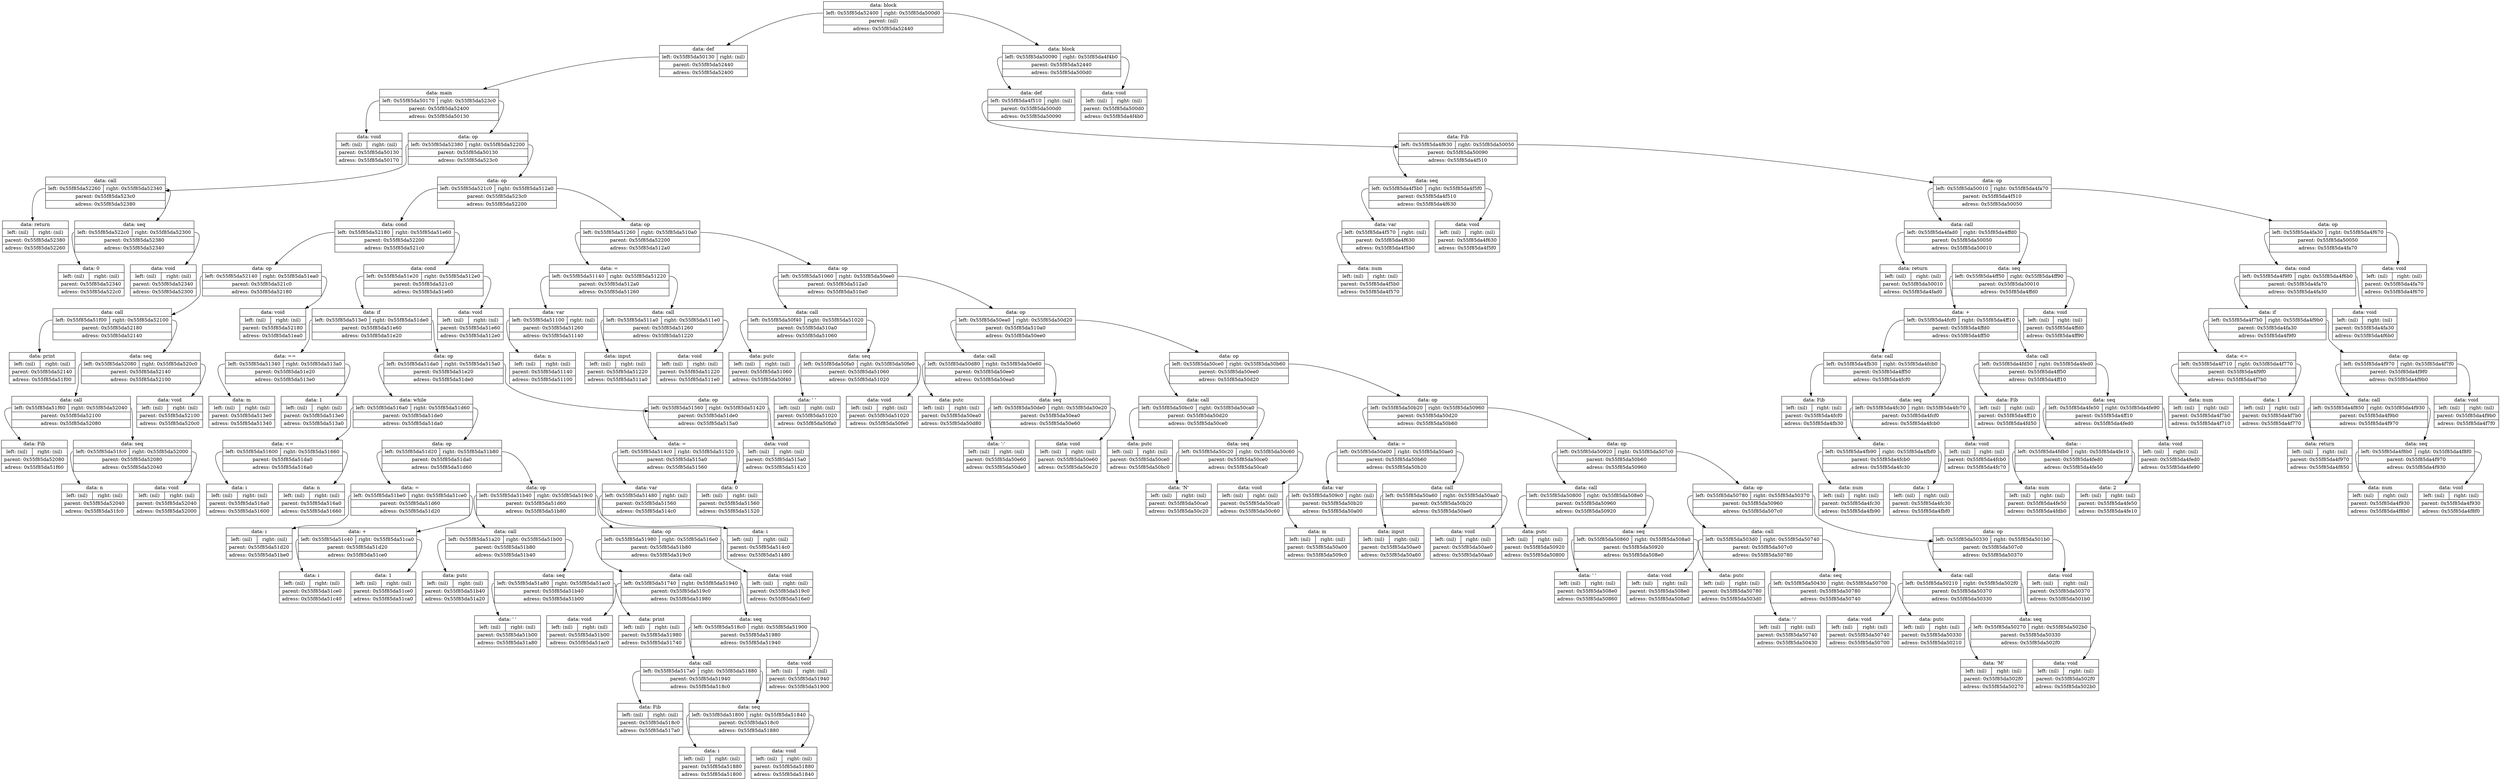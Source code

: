 digraph dump
{
	node0x55f85da52440 [shape = "record", label = "{<f1>data: block|{<f2>left: 0x55f85da52400|<f3>right: 0x55f85da500d0}|<f4>parent: (nil)|<f5>adress: 0x55f85da52440}"];
	node0x55f85da52400 [shape = "record", label = "{<f1>data: def|{<f2>left: 0x55f85da50130|<f3>right: (nil)}|<f4>parent: 0x55f85da52440|<f5>adress: 0x55f85da52400}"];
	node0x55f85da50130 [shape = "record", label = "{<f1>data: main|{<f2>left: 0x55f85da50170|<f3>right: 0x55f85da523c0}|<f4>parent: 0x55f85da52400|<f5>adress: 0x55f85da50130}"];
	node0x55f85da50170 [shape = "record", label = "{<f1>data: void|{<f2>left: (nil)|<f3>right: (nil)}|<f4>parent: 0x55f85da50130|<f5>adress: 0x55f85da50170}"];
	node0x55f85da50130:f2 -> node0x55f85da50170
	node0x55f85da523c0 [shape = "record", label = "{<f1>data: op|{<f2>left: 0x55f85da52380|<f3>right: 0x55f85da52200}|<f4>parent: 0x55f85da50130|<f5>adress: 0x55f85da523c0}"];
	node0x55f85da52380 [shape = "record", label = "{<f1>data: call|{<f2>left: 0x55f85da52260|<f3>right: 0x55f85da52340}|<f4>parent: 0x55f85da523c0|<f5>adress: 0x55f85da52380}"];
	node0x55f85da52260 [shape = "record", label = "{<f1>data: return|{<f2>left: (nil)|<f3>right: (nil)}|<f4>parent: 0x55f85da52380|<f5>adress: 0x55f85da52260}"];
	node0x55f85da52380:f2 -> node0x55f85da52260
	node0x55f85da52340 [shape = "record", label = "{<f1>data: seq|{<f2>left: 0x55f85da522c0|<f3>right: 0x55f85da52300}|<f4>parent: 0x55f85da52380|<f5>adress: 0x55f85da52340}"];
	node0x55f85da522c0 [shape = "record", label = "{<f1>data: 0|{<f2>left: (nil)|<f3>right: (nil)}|<f4>parent: 0x55f85da52340|<f5>adress: 0x55f85da522c0}"];
	node0x55f85da52340:f2 -> node0x55f85da522c0
	node0x55f85da52300 [shape = "record", label = "{<f1>data: void|{<f2>left: (nil)|<f3>right: (nil)}|<f4>parent: 0x55f85da52340|<f5>adress: 0x55f85da52300}"];
	node0x55f85da52340:f3 -> node0x55f85da52300
	node0x55f85da52380:f3 -> node0x55f85da52340
	node0x55f85da523c0:f2 -> node0x55f85da52380
	node0x55f85da52200 [shape = "record", label = "{<f1>data: op|{<f2>left: 0x55f85da521c0|<f3>right: 0x55f85da512a0}|<f4>parent: 0x55f85da523c0|<f5>adress: 0x55f85da52200}"];
	node0x55f85da521c0 [shape = "record", label = "{<f1>data: cond|{<f2>left: 0x55f85da52180|<f3>right: 0x55f85da51e60}|<f4>parent: 0x55f85da52200|<f5>adress: 0x55f85da521c0}"];
	node0x55f85da52180 [shape = "record", label = "{<f1>data: op|{<f2>left: 0x55f85da52140|<f3>right: 0x55f85da51ea0}|<f4>parent: 0x55f85da521c0|<f5>adress: 0x55f85da52180}"];
	node0x55f85da52140 [shape = "record", label = "{<f1>data: call|{<f2>left: 0x55f85da51f00|<f3>right: 0x55f85da52100}|<f4>parent: 0x55f85da52180|<f5>adress: 0x55f85da52140}"];
	node0x55f85da51f00 [shape = "record", label = "{<f1>data: print|{<f2>left: (nil)|<f3>right: (nil)}|<f4>parent: 0x55f85da52140|<f5>adress: 0x55f85da51f00}"];
	node0x55f85da52140:f2 -> node0x55f85da51f00
	node0x55f85da52100 [shape = "record", label = "{<f1>data: seq|{<f2>left: 0x55f85da52080|<f3>right: 0x55f85da520c0}|<f4>parent: 0x55f85da52140|<f5>adress: 0x55f85da52100}"];
	node0x55f85da52080 [shape = "record", label = "{<f1>data: call|{<f2>left: 0x55f85da51f60|<f3>right: 0x55f85da52040}|<f4>parent: 0x55f85da52100|<f5>adress: 0x55f85da52080}"];
	node0x55f85da51f60 [shape = "record", label = "{<f1>data: Fib|{<f2>left: (nil)|<f3>right: (nil)}|<f4>parent: 0x55f85da52080|<f5>adress: 0x55f85da51f60}"];
	node0x55f85da52080:f2 -> node0x55f85da51f60
	node0x55f85da52040 [shape = "record", label = "{<f1>data: seq|{<f2>left: 0x55f85da51fc0|<f3>right: 0x55f85da52000}|<f4>parent: 0x55f85da52080|<f5>adress: 0x55f85da52040}"];
	node0x55f85da51fc0 [shape = "record", label = "{<f1>data: n|{<f2>left: (nil)|<f3>right: (nil)}|<f4>parent: 0x55f85da52040|<f5>adress: 0x55f85da51fc0}"];
	node0x55f85da52040:f2 -> node0x55f85da51fc0
	node0x55f85da52000 [shape = "record", label = "{<f1>data: void|{<f2>left: (nil)|<f3>right: (nil)}|<f4>parent: 0x55f85da52040|<f5>adress: 0x55f85da52000}"];
	node0x55f85da52040:f3 -> node0x55f85da52000
	node0x55f85da52080:f3 -> node0x55f85da52040
	node0x55f85da52100:f2 -> node0x55f85da52080
	node0x55f85da520c0 [shape = "record", label = "{<f1>data: void|{<f2>left: (nil)|<f3>right: (nil)}|<f4>parent: 0x55f85da52100|<f5>adress: 0x55f85da520c0}"];
	node0x55f85da52100:f3 -> node0x55f85da520c0
	node0x55f85da52140:f3 -> node0x55f85da52100
	node0x55f85da52180:f2 -> node0x55f85da52140
	node0x55f85da51ea0 [shape = "record", label = "{<f1>data: void|{<f2>left: (nil)|<f3>right: (nil)}|<f4>parent: 0x55f85da52180|<f5>adress: 0x55f85da51ea0}"];
	node0x55f85da52180:f3 -> node0x55f85da51ea0
	node0x55f85da521c0:f2 -> node0x55f85da52180
	node0x55f85da51e60 [shape = "record", label = "{<f1>data: cond|{<f2>left: 0x55f85da51e20|<f3>right: 0x55f85da512e0}|<f4>parent: 0x55f85da521c0|<f5>adress: 0x55f85da51e60}"];
	node0x55f85da51e20 [shape = "record", label = "{<f1>data: if|{<f2>left: 0x55f85da513e0|<f3>right: 0x55f85da51de0}|<f4>parent: 0x55f85da51e60|<f5>adress: 0x55f85da51e20}"];
	node0x55f85da513e0 [shape = "record", label = "{<f1>data: ==|{<f2>left: 0x55f85da51340|<f3>right: 0x55f85da513a0}|<f4>parent: 0x55f85da51e20|<f5>adress: 0x55f85da513e0}"];
	node0x55f85da51340 [shape = "record", label = "{<f1>data: m|{<f2>left: (nil)|<f3>right: (nil)}|<f4>parent: 0x55f85da513e0|<f5>adress: 0x55f85da51340}"];
	node0x55f85da513e0:f2 -> node0x55f85da51340
	node0x55f85da513a0 [shape = "record", label = "{<f1>data: 1|{<f2>left: (nil)|<f3>right: (nil)}|<f4>parent: 0x55f85da513e0|<f5>adress: 0x55f85da513a0}"];
	node0x55f85da513e0:f3 -> node0x55f85da513a0
	node0x55f85da51e20:f2 -> node0x55f85da513e0
	node0x55f85da51de0 [shape = "record", label = "{<f1>data: op|{<f2>left: 0x55f85da51da0|<f3>right: 0x55f85da515a0}|<f4>parent: 0x55f85da51e20|<f5>adress: 0x55f85da51de0}"];
	node0x55f85da51da0 [shape = "record", label = "{<f1>data: while|{<f2>left: 0x55f85da516a0|<f3>right: 0x55f85da51d60}|<f4>parent: 0x55f85da51de0|<f5>adress: 0x55f85da51da0}"];
	node0x55f85da516a0 [shape = "record", label = "{<f1>data: \<=|{<f2>left: 0x55f85da51600|<f3>right: 0x55f85da51660}|<f4>parent: 0x55f85da51da0|<f5>adress: 0x55f85da516a0}"];
	node0x55f85da51600 [shape = "record", label = "{<f1>data: i|{<f2>left: (nil)|<f3>right: (nil)}|<f4>parent: 0x55f85da516a0|<f5>adress: 0x55f85da51600}"];
	node0x55f85da516a0:f2 -> node0x55f85da51600
	node0x55f85da51660 [shape = "record", label = "{<f1>data: n|{<f2>left: (nil)|<f3>right: (nil)}|<f4>parent: 0x55f85da516a0|<f5>adress: 0x55f85da51660}"];
	node0x55f85da516a0:f3 -> node0x55f85da51660
	node0x55f85da51da0:f2 -> node0x55f85da516a0
	node0x55f85da51d60 [shape = "record", label = "{<f1>data: op|{<f2>left: 0x55f85da51d20|<f3>right: 0x55f85da51b80}|<f4>parent: 0x55f85da51da0|<f5>adress: 0x55f85da51d60}"];
	node0x55f85da51d20 [shape = "record", label = "{<f1>data: =|{<f2>left: 0x55f85da51be0|<f3>right: 0x55f85da51ce0}|<f4>parent: 0x55f85da51d60|<f5>adress: 0x55f85da51d20}"];
	node0x55f85da51be0 [shape = "record", label = "{<f1>data: i|{<f2>left: (nil)|<f3>right: (nil)}|<f4>parent: 0x55f85da51d20|<f5>adress: 0x55f85da51be0}"];
	node0x55f85da51d20:f2 -> node0x55f85da51be0
	node0x55f85da51ce0 [shape = "record", label = "{<f1>data: +|{<f2>left: 0x55f85da51c40|<f3>right: 0x55f85da51ca0}|<f4>parent: 0x55f85da51d20|<f5>adress: 0x55f85da51ce0}"];
	node0x55f85da51c40 [shape = "record", label = "{<f1>data: i|{<f2>left: (nil)|<f3>right: (nil)}|<f4>parent: 0x55f85da51ce0|<f5>adress: 0x55f85da51c40}"];
	node0x55f85da51ce0:f2 -> node0x55f85da51c40
	node0x55f85da51ca0 [shape = "record", label = "{<f1>data: 1|{<f2>left: (nil)|<f3>right: (nil)}|<f4>parent: 0x55f85da51ce0|<f5>adress: 0x55f85da51ca0}"];
	node0x55f85da51ce0:f3 -> node0x55f85da51ca0
	node0x55f85da51d20:f3 -> node0x55f85da51ce0
	node0x55f85da51d60:f2 -> node0x55f85da51d20
	node0x55f85da51b80 [shape = "record", label = "{<f1>data: op|{<f2>left: 0x55f85da51b40|<f3>right: 0x55f85da519c0}|<f4>parent: 0x55f85da51d60|<f5>adress: 0x55f85da51b80}"];
	node0x55f85da51b40 [shape = "record", label = "{<f1>data: call|{<f2>left: 0x55f85da51a20|<f3>right: 0x55f85da51b00}|<f4>parent: 0x55f85da51b80|<f5>adress: 0x55f85da51b40}"];
	node0x55f85da51a20 [shape = "record", label = "{<f1>data: putc|{<f2>left: (nil)|<f3>right: (nil)}|<f4>parent: 0x55f85da51b40|<f5>adress: 0x55f85da51a20}"];
	node0x55f85da51b40:f2 -> node0x55f85da51a20
	node0x55f85da51b00 [shape = "record", label = "{<f1>data: seq|{<f2>left: 0x55f85da51a80|<f3>right: 0x55f85da51ac0}|<f4>parent: 0x55f85da51b40|<f5>adress: 0x55f85da51b00}"];
	node0x55f85da51a80 [shape = "record", label = "{<f1>data: ' '|{<f2>left: (nil)|<f3>right: (nil)}|<f4>parent: 0x55f85da51b00|<f5>adress: 0x55f85da51a80}"];
	node0x55f85da51b00:f2 -> node0x55f85da51a80
	node0x55f85da51ac0 [shape = "record", label = "{<f1>data: void|{<f2>left: (nil)|<f3>right: (nil)}|<f4>parent: 0x55f85da51b00|<f5>adress: 0x55f85da51ac0}"];
	node0x55f85da51b00:f3 -> node0x55f85da51ac0
	node0x55f85da51b40:f3 -> node0x55f85da51b00
	node0x55f85da51b80:f2 -> node0x55f85da51b40
	node0x55f85da519c0 [shape = "record", label = "{<f1>data: op|{<f2>left: 0x55f85da51980|<f3>right: 0x55f85da516e0}|<f4>parent: 0x55f85da51b80|<f5>adress: 0x55f85da519c0}"];
	node0x55f85da51980 [shape = "record", label = "{<f1>data: call|{<f2>left: 0x55f85da51740|<f3>right: 0x55f85da51940}|<f4>parent: 0x55f85da519c0|<f5>adress: 0x55f85da51980}"];
	node0x55f85da51740 [shape = "record", label = "{<f1>data: print|{<f2>left: (nil)|<f3>right: (nil)}|<f4>parent: 0x55f85da51980|<f5>adress: 0x55f85da51740}"];
	node0x55f85da51980:f2 -> node0x55f85da51740
	node0x55f85da51940 [shape = "record", label = "{<f1>data: seq|{<f2>left: 0x55f85da518c0|<f3>right: 0x55f85da51900}|<f4>parent: 0x55f85da51980|<f5>adress: 0x55f85da51940}"];
	node0x55f85da518c0 [shape = "record", label = "{<f1>data: call|{<f2>left: 0x55f85da517a0|<f3>right: 0x55f85da51880}|<f4>parent: 0x55f85da51940|<f5>adress: 0x55f85da518c0}"];
	node0x55f85da517a0 [shape = "record", label = "{<f1>data: Fib|{<f2>left: (nil)|<f3>right: (nil)}|<f4>parent: 0x55f85da518c0|<f5>adress: 0x55f85da517a0}"];
	node0x55f85da518c0:f2 -> node0x55f85da517a0
	node0x55f85da51880 [shape = "record", label = "{<f1>data: seq|{<f2>left: 0x55f85da51800|<f3>right: 0x55f85da51840}|<f4>parent: 0x55f85da518c0|<f5>adress: 0x55f85da51880}"];
	node0x55f85da51800 [shape = "record", label = "{<f1>data: i|{<f2>left: (nil)|<f3>right: (nil)}|<f4>parent: 0x55f85da51880|<f5>adress: 0x55f85da51800}"];
	node0x55f85da51880:f2 -> node0x55f85da51800
	node0x55f85da51840 [shape = "record", label = "{<f1>data: void|{<f2>left: (nil)|<f3>right: (nil)}|<f4>parent: 0x55f85da51880|<f5>adress: 0x55f85da51840}"];
	node0x55f85da51880:f3 -> node0x55f85da51840
	node0x55f85da518c0:f3 -> node0x55f85da51880
	node0x55f85da51940:f2 -> node0x55f85da518c0
	node0x55f85da51900 [shape = "record", label = "{<f1>data: void|{<f2>left: (nil)|<f3>right: (nil)}|<f4>parent: 0x55f85da51940|<f5>adress: 0x55f85da51900}"];
	node0x55f85da51940:f3 -> node0x55f85da51900
	node0x55f85da51980:f3 -> node0x55f85da51940
	node0x55f85da519c0:f2 -> node0x55f85da51980
	node0x55f85da516e0 [shape = "record", label = "{<f1>data: void|{<f2>left: (nil)|<f3>right: (nil)}|<f4>parent: 0x55f85da519c0|<f5>adress: 0x55f85da516e0}"];
	node0x55f85da519c0:f3 -> node0x55f85da516e0
	node0x55f85da51b80:f3 -> node0x55f85da519c0
	node0x55f85da51d60:f3 -> node0x55f85da51b80
	node0x55f85da51da0:f3 -> node0x55f85da51d60
	node0x55f85da51de0:f2 -> node0x55f85da51da0
	node0x55f85da515a0 [shape = "record", label = "{<f1>data: op|{<f2>left: 0x55f85da51560|<f3>right: 0x55f85da51420}|<f4>parent: 0x55f85da51de0|<f5>adress: 0x55f85da515a0}"];
	node0x55f85da51560 [shape = "record", label = "{<f1>data: =|{<f2>left: 0x55f85da514c0|<f3>right: 0x55f85da51520}|<f4>parent: 0x55f85da515a0|<f5>adress: 0x55f85da51560}"];
	node0x55f85da514c0 [shape = "record", label = "{<f1>data: var|{<f2>left: 0x55f85da51480|<f3>right: (nil)}|<f4>parent: 0x55f85da51560|<f5>adress: 0x55f85da514c0}"];
	node0x55f85da51480 [shape = "record", label = "{<f1>data: i|{<f2>left: (nil)|<f3>right: (nil)}|<f4>parent: 0x55f85da514c0|<f5>adress: 0x55f85da51480}"];
	node0x55f85da514c0:f2 -> node0x55f85da51480
	node0x55f85da51560:f2 -> node0x55f85da514c0
	node0x55f85da51520 [shape = "record", label = "{<f1>data: 0|{<f2>left: (nil)|<f3>right: (nil)}|<f4>parent: 0x55f85da51560|<f5>adress: 0x55f85da51520}"];
	node0x55f85da51560:f3 -> node0x55f85da51520
	node0x55f85da515a0:f2 -> node0x55f85da51560
	node0x55f85da51420 [shape = "record", label = "{<f1>data: void|{<f2>left: (nil)|<f3>right: (nil)}|<f4>parent: 0x55f85da515a0|<f5>adress: 0x55f85da51420}"];
	node0x55f85da515a0:f3 -> node0x55f85da51420
	node0x55f85da51de0:f3 -> node0x55f85da515a0
	node0x55f85da51e20:f3 -> node0x55f85da51de0
	node0x55f85da51e60:f2 -> node0x55f85da51e20
	node0x55f85da512e0 [shape = "record", label = "{<f1>data: void|{<f2>left: (nil)|<f3>right: (nil)}|<f4>parent: 0x55f85da51e60|<f5>adress: 0x55f85da512e0}"];
	node0x55f85da51e60:f3 -> node0x55f85da512e0
	node0x55f85da521c0:f3 -> node0x55f85da51e60
	node0x55f85da52200:f2 -> node0x55f85da521c0
	node0x55f85da512a0 [shape = "record", label = "{<f1>data: op|{<f2>left: 0x55f85da51260|<f3>right: 0x55f85da510a0}|<f4>parent: 0x55f85da52200|<f5>adress: 0x55f85da512a0}"];
	node0x55f85da51260 [shape = "record", label = "{<f1>data: =|{<f2>left: 0x55f85da51140|<f3>right: 0x55f85da51220}|<f4>parent: 0x55f85da512a0|<f5>adress: 0x55f85da51260}"];
	node0x55f85da51140 [shape = "record", label = "{<f1>data: var|{<f2>left: 0x55f85da51100|<f3>right: (nil)}|<f4>parent: 0x55f85da51260|<f5>adress: 0x55f85da51140}"];
	node0x55f85da51100 [shape = "record", label = "{<f1>data: n|{<f2>left: (nil)|<f3>right: (nil)}|<f4>parent: 0x55f85da51140|<f5>adress: 0x55f85da51100}"];
	node0x55f85da51140:f2 -> node0x55f85da51100
	node0x55f85da51260:f2 -> node0x55f85da51140
	node0x55f85da51220 [shape = "record", label = "{<f1>data: call|{<f2>left: 0x55f85da511a0|<f3>right: 0x55f85da511e0}|<f4>parent: 0x55f85da51260|<f5>adress: 0x55f85da51220}"];
	node0x55f85da511a0 [shape = "record", label = "{<f1>data: input|{<f2>left: (nil)|<f3>right: (nil)}|<f4>parent: 0x55f85da51220|<f5>adress: 0x55f85da511a0}"];
	node0x55f85da51220:f2 -> node0x55f85da511a0
	node0x55f85da511e0 [shape = "record", label = "{<f1>data: void|{<f2>left: (nil)|<f3>right: (nil)}|<f4>parent: 0x55f85da51220|<f5>adress: 0x55f85da511e0}"];
	node0x55f85da51220:f3 -> node0x55f85da511e0
	node0x55f85da51260:f3 -> node0x55f85da51220
	node0x55f85da512a0:f2 -> node0x55f85da51260
	node0x55f85da510a0 [shape = "record", label = "{<f1>data: op|{<f2>left: 0x55f85da51060|<f3>right: 0x55f85da50ee0}|<f4>parent: 0x55f85da512a0|<f5>adress: 0x55f85da510a0}"];
	node0x55f85da51060 [shape = "record", label = "{<f1>data: call|{<f2>left: 0x55f85da50f40|<f3>right: 0x55f85da51020}|<f4>parent: 0x55f85da510a0|<f5>adress: 0x55f85da51060}"];
	node0x55f85da50f40 [shape = "record", label = "{<f1>data: putc|{<f2>left: (nil)|<f3>right: (nil)}|<f4>parent: 0x55f85da51060|<f5>adress: 0x55f85da50f40}"];
	node0x55f85da51060:f2 -> node0x55f85da50f40
	node0x55f85da51020 [shape = "record", label = "{<f1>data: seq|{<f2>left: 0x55f85da50fa0|<f3>right: 0x55f85da50fe0}|<f4>parent: 0x55f85da51060|<f5>adress: 0x55f85da51020}"];
	node0x55f85da50fa0 [shape = "record", label = "{<f1>data: ' '|{<f2>left: (nil)|<f3>right: (nil)}|<f4>parent: 0x55f85da51020|<f5>adress: 0x55f85da50fa0}"];
	node0x55f85da51020:f2 -> node0x55f85da50fa0
	node0x55f85da50fe0 [shape = "record", label = "{<f1>data: void|{<f2>left: (nil)|<f3>right: (nil)}|<f4>parent: 0x55f85da51020|<f5>adress: 0x55f85da50fe0}"];
	node0x55f85da51020:f3 -> node0x55f85da50fe0
	node0x55f85da51060:f3 -> node0x55f85da51020
	node0x55f85da510a0:f2 -> node0x55f85da51060
	node0x55f85da50ee0 [shape = "record", label = "{<f1>data: op|{<f2>left: 0x55f85da50ea0|<f3>right: 0x55f85da50d20}|<f4>parent: 0x55f85da510a0|<f5>adress: 0x55f85da50ee0}"];
	node0x55f85da50ea0 [shape = "record", label = "{<f1>data: call|{<f2>left: 0x55f85da50d80|<f3>right: 0x55f85da50e60}|<f4>parent: 0x55f85da50ee0|<f5>adress: 0x55f85da50ea0}"];
	node0x55f85da50d80 [shape = "record", label = "{<f1>data: putc|{<f2>left: (nil)|<f3>right: (nil)}|<f4>parent: 0x55f85da50ea0|<f5>adress: 0x55f85da50d80}"];
	node0x55f85da50ea0:f2 -> node0x55f85da50d80
	node0x55f85da50e60 [shape = "record", label = "{<f1>data: seq|{<f2>left: 0x55f85da50de0|<f3>right: 0x55f85da50e20}|<f4>parent: 0x55f85da50ea0|<f5>adress: 0x55f85da50e60}"];
	node0x55f85da50de0 [shape = "record", label = "{<f1>data: ':'|{<f2>left: (nil)|<f3>right: (nil)}|<f4>parent: 0x55f85da50e60|<f5>adress: 0x55f85da50de0}"];
	node0x55f85da50e60:f2 -> node0x55f85da50de0
	node0x55f85da50e20 [shape = "record", label = "{<f1>data: void|{<f2>left: (nil)|<f3>right: (nil)}|<f4>parent: 0x55f85da50e60|<f5>adress: 0x55f85da50e20}"];
	node0x55f85da50e60:f3 -> node0x55f85da50e20
	node0x55f85da50ea0:f3 -> node0x55f85da50e60
	node0x55f85da50ee0:f2 -> node0x55f85da50ea0
	node0x55f85da50d20 [shape = "record", label = "{<f1>data: op|{<f2>left: 0x55f85da50ce0|<f3>right: 0x55f85da50b60}|<f4>parent: 0x55f85da50ee0|<f5>adress: 0x55f85da50d20}"];
	node0x55f85da50ce0 [shape = "record", label = "{<f1>data: call|{<f2>left: 0x55f85da50bc0|<f3>right: 0x55f85da50ca0}|<f4>parent: 0x55f85da50d20|<f5>adress: 0x55f85da50ce0}"];
	node0x55f85da50bc0 [shape = "record", label = "{<f1>data: putc|{<f2>left: (nil)|<f3>right: (nil)}|<f4>parent: 0x55f85da50ce0|<f5>adress: 0x55f85da50bc0}"];
	node0x55f85da50ce0:f2 -> node0x55f85da50bc0
	node0x55f85da50ca0 [shape = "record", label = "{<f1>data: seq|{<f2>left: 0x55f85da50c20|<f3>right: 0x55f85da50c60}|<f4>parent: 0x55f85da50ce0|<f5>adress: 0x55f85da50ca0}"];
	node0x55f85da50c20 [shape = "record", label = "{<f1>data: 'N'|{<f2>left: (nil)|<f3>right: (nil)}|<f4>parent: 0x55f85da50ca0|<f5>adress: 0x55f85da50c20}"];
	node0x55f85da50ca0:f2 -> node0x55f85da50c20
	node0x55f85da50c60 [shape = "record", label = "{<f1>data: void|{<f2>left: (nil)|<f3>right: (nil)}|<f4>parent: 0x55f85da50ca0|<f5>adress: 0x55f85da50c60}"];
	node0x55f85da50ca0:f3 -> node0x55f85da50c60
	node0x55f85da50ce0:f3 -> node0x55f85da50ca0
	node0x55f85da50d20:f2 -> node0x55f85da50ce0
	node0x55f85da50b60 [shape = "record", label = "{<f1>data: op|{<f2>left: 0x55f85da50b20|<f3>right: 0x55f85da50960}|<f4>parent: 0x55f85da50d20|<f5>adress: 0x55f85da50b60}"];
	node0x55f85da50b20 [shape = "record", label = "{<f1>data: =|{<f2>left: 0x55f85da50a00|<f3>right: 0x55f85da50ae0}|<f4>parent: 0x55f85da50b60|<f5>adress: 0x55f85da50b20}"];
	node0x55f85da50a00 [shape = "record", label = "{<f1>data: var|{<f2>left: 0x55f85da509c0|<f3>right: (nil)}|<f4>parent: 0x55f85da50b20|<f5>adress: 0x55f85da50a00}"];
	node0x55f85da509c0 [shape = "record", label = "{<f1>data: m|{<f2>left: (nil)|<f3>right: (nil)}|<f4>parent: 0x55f85da50a00|<f5>adress: 0x55f85da509c0}"];
	node0x55f85da50a00:f2 -> node0x55f85da509c0
	node0x55f85da50b20:f2 -> node0x55f85da50a00
	node0x55f85da50ae0 [shape = "record", label = "{<f1>data: call|{<f2>left: 0x55f85da50a60|<f3>right: 0x55f85da50aa0}|<f4>parent: 0x55f85da50b20|<f5>adress: 0x55f85da50ae0}"];
	node0x55f85da50a60 [shape = "record", label = "{<f1>data: input|{<f2>left: (nil)|<f3>right: (nil)}|<f4>parent: 0x55f85da50ae0|<f5>adress: 0x55f85da50a60}"];
	node0x55f85da50ae0:f2 -> node0x55f85da50a60
	node0x55f85da50aa0 [shape = "record", label = "{<f1>data: void|{<f2>left: (nil)|<f3>right: (nil)}|<f4>parent: 0x55f85da50ae0|<f5>adress: 0x55f85da50aa0}"];
	node0x55f85da50ae0:f3 -> node0x55f85da50aa0
	node0x55f85da50b20:f3 -> node0x55f85da50ae0
	node0x55f85da50b60:f2 -> node0x55f85da50b20
	node0x55f85da50960 [shape = "record", label = "{<f1>data: op|{<f2>left: 0x55f85da50920|<f3>right: 0x55f85da507c0}|<f4>parent: 0x55f85da50b60|<f5>adress: 0x55f85da50960}"];
	node0x55f85da50920 [shape = "record", label = "{<f1>data: call|{<f2>left: 0x55f85da50800|<f3>right: 0x55f85da508e0}|<f4>parent: 0x55f85da50960|<f5>adress: 0x55f85da50920}"];
	node0x55f85da50800 [shape = "record", label = "{<f1>data: putc|{<f2>left: (nil)|<f3>right: (nil)}|<f4>parent: 0x55f85da50920|<f5>adress: 0x55f85da50800}"];
	node0x55f85da50920:f2 -> node0x55f85da50800
	node0x55f85da508e0 [shape = "record", label = "{<f1>data: seq|{<f2>left: 0x55f85da50860|<f3>right: 0x55f85da508a0}|<f4>parent: 0x55f85da50920|<f5>adress: 0x55f85da508e0}"];
	node0x55f85da50860 [shape = "record", label = "{<f1>data: ' '|{<f2>left: (nil)|<f3>right: (nil)}|<f4>parent: 0x55f85da508e0|<f5>adress: 0x55f85da50860}"];
	node0x55f85da508e0:f2 -> node0x55f85da50860
	node0x55f85da508a0 [shape = "record", label = "{<f1>data: void|{<f2>left: (nil)|<f3>right: (nil)}|<f4>parent: 0x55f85da508e0|<f5>adress: 0x55f85da508a0}"];
	node0x55f85da508e0:f3 -> node0x55f85da508a0
	node0x55f85da50920:f3 -> node0x55f85da508e0
	node0x55f85da50960:f2 -> node0x55f85da50920
	node0x55f85da507c0 [shape = "record", label = "{<f1>data: op|{<f2>left: 0x55f85da50780|<f3>right: 0x55f85da50370}|<f4>parent: 0x55f85da50960|<f5>adress: 0x55f85da507c0}"];
	node0x55f85da50780 [shape = "record", label = "{<f1>data: call|{<f2>left: 0x55f85da503d0|<f3>right: 0x55f85da50740}|<f4>parent: 0x55f85da507c0|<f5>adress: 0x55f85da50780}"];
	node0x55f85da503d0 [shape = "record", label = "{<f1>data: putc|{<f2>left: (nil)|<f3>right: (nil)}|<f4>parent: 0x55f85da50780|<f5>adress: 0x55f85da503d0}"];
	node0x55f85da50780:f2 -> node0x55f85da503d0
	node0x55f85da50740 [shape = "record", label = "{<f1>data: seq|{<f2>left: 0x55f85da50430|<f3>right: 0x55f85da50700}|<f4>parent: 0x55f85da50780|<f5>adress: 0x55f85da50740}"];
	node0x55f85da50430 [shape = "record", label = "{<f1>data: ':'|{<f2>left: (nil)|<f3>right: (nil)}|<f4>parent: 0x55f85da50740|<f5>adress: 0x55f85da50430}"];
	node0x55f85da50740:f2 -> node0x55f85da50430
	node0x55f85da50700 [shape = "record", label = "{<f1>data: void|{<f2>left: (nil)|<f3>right: (nil)}|<f4>parent: 0x55f85da50740|<f5>adress: 0x55f85da50700}"];
	node0x55f85da50740:f3 -> node0x55f85da50700
	node0x55f85da50780:f3 -> node0x55f85da50740
	node0x55f85da507c0:f2 -> node0x55f85da50780
	node0x55f85da50370 [shape = "record", label = "{<f1>data: op|{<f2>left: 0x55f85da50330|<f3>right: 0x55f85da501b0}|<f4>parent: 0x55f85da507c0|<f5>adress: 0x55f85da50370}"];
	node0x55f85da50330 [shape = "record", label = "{<f1>data: call|{<f2>left: 0x55f85da50210|<f3>right: 0x55f85da502f0}|<f4>parent: 0x55f85da50370|<f5>adress: 0x55f85da50330}"];
	node0x55f85da50210 [shape = "record", label = "{<f1>data: putc|{<f2>left: (nil)|<f3>right: (nil)}|<f4>parent: 0x55f85da50330|<f5>adress: 0x55f85da50210}"];
	node0x55f85da50330:f2 -> node0x55f85da50210
	node0x55f85da502f0 [shape = "record", label = "{<f1>data: seq|{<f2>left: 0x55f85da50270|<f3>right: 0x55f85da502b0}|<f4>parent: 0x55f85da50330|<f5>adress: 0x55f85da502f0}"];
	node0x55f85da50270 [shape = "record", label = "{<f1>data: 'M'|{<f2>left: (nil)|<f3>right: (nil)}|<f4>parent: 0x55f85da502f0|<f5>adress: 0x55f85da50270}"];
	node0x55f85da502f0:f2 -> node0x55f85da50270
	node0x55f85da502b0 [shape = "record", label = "{<f1>data: void|{<f2>left: (nil)|<f3>right: (nil)}|<f4>parent: 0x55f85da502f0|<f5>adress: 0x55f85da502b0}"];
	node0x55f85da502f0:f3 -> node0x55f85da502b0
	node0x55f85da50330:f3 -> node0x55f85da502f0
	node0x55f85da50370:f2 -> node0x55f85da50330
	node0x55f85da501b0 [shape = "record", label = "{<f1>data: void|{<f2>left: (nil)|<f3>right: (nil)}|<f4>parent: 0x55f85da50370|<f5>adress: 0x55f85da501b0}"];
	node0x55f85da50370:f3 -> node0x55f85da501b0
	node0x55f85da507c0:f3 -> node0x55f85da50370
	node0x55f85da50960:f3 -> node0x55f85da507c0
	node0x55f85da50b60:f3 -> node0x55f85da50960
	node0x55f85da50d20:f3 -> node0x55f85da50b60
	node0x55f85da50ee0:f3 -> node0x55f85da50d20
	node0x55f85da510a0:f3 -> node0x55f85da50ee0
	node0x55f85da512a0:f3 -> node0x55f85da510a0
	node0x55f85da52200:f3 -> node0x55f85da512a0
	node0x55f85da523c0:f3 -> node0x55f85da52200
	node0x55f85da50130:f3 -> node0x55f85da523c0
	node0x55f85da52400:f2 -> node0x55f85da50130
	node0x55f85da52440:f2 -> node0x55f85da52400
	node0x55f85da500d0 [shape = "record", label = "{<f1>data: block|{<f2>left: 0x55f85da50090|<f3>right: 0x55f85da4f4b0}|<f4>parent: 0x55f85da52440|<f5>adress: 0x55f85da500d0}"];
	node0x55f85da50090 [shape = "record", label = "{<f1>data: def|{<f2>left: 0x55f85da4f510|<f3>right: (nil)}|<f4>parent: 0x55f85da500d0|<f5>adress: 0x55f85da50090}"];
	node0x55f85da4f510 [shape = "record", label = "{<f1>data: Fib|{<f2>left: 0x55f85da4f630|<f3>right: 0x55f85da50050}|<f4>parent: 0x55f85da50090|<f5>adress: 0x55f85da4f510}"];
	node0x55f85da4f630 [shape = "record", label = "{<f1>data: seq|{<f2>left: 0x55f85da4f5b0|<f3>right: 0x55f85da4f5f0}|<f4>parent: 0x55f85da4f510|<f5>adress: 0x55f85da4f630}"];
	node0x55f85da4f5b0 [shape = "record", label = "{<f1>data: var|{<f2>left: 0x55f85da4f570|<f3>right: (nil)}|<f4>parent: 0x55f85da4f630|<f5>adress: 0x55f85da4f5b0}"];
	node0x55f85da4f570 [shape = "record", label = "{<f1>data: num|{<f2>left: (nil)|<f3>right: (nil)}|<f4>parent: 0x55f85da4f5b0|<f5>adress: 0x55f85da4f570}"];
	node0x55f85da4f5b0:f2 -> node0x55f85da4f570
	node0x55f85da4f630:f2 -> node0x55f85da4f5b0
	node0x55f85da4f5f0 [shape = "record", label = "{<f1>data: void|{<f2>left: (nil)|<f3>right: (nil)}|<f4>parent: 0x55f85da4f630|<f5>adress: 0x55f85da4f5f0}"];
	node0x55f85da4f630:f3 -> node0x55f85da4f5f0
	node0x55f85da4f510:f2 -> node0x55f85da4f630
	node0x55f85da50050 [shape = "record", label = "{<f1>data: op|{<f2>left: 0x55f85da50010|<f3>right: 0x55f85da4fa70}|<f4>parent: 0x55f85da4f510|<f5>adress: 0x55f85da50050}"];
	node0x55f85da50010 [shape = "record", label = "{<f1>data: call|{<f2>left: 0x55f85da4fad0|<f3>right: 0x55f85da4ffd0}|<f4>parent: 0x55f85da50050|<f5>adress: 0x55f85da50010}"];
	node0x55f85da4fad0 [shape = "record", label = "{<f1>data: return|{<f2>left: (nil)|<f3>right: (nil)}|<f4>parent: 0x55f85da50010|<f5>adress: 0x55f85da4fad0}"];
	node0x55f85da50010:f2 -> node0x55f85da4fad0
	node0x55f85da4ffd0 [shape = "record", label = "{<f1>data: seq|{<f2>left: 0x55f85da4ff50|<f3>right: 0x55f85da4ff90}|<f4>parent: 0x55f85da50010|<f5>adress: 0x55f85da4ffd0}"];
	node0x55f85da4ff50 [shape = "record", label = "{<f1>data: +|{<f2>left: 0x55f85da4fcf0|<f3>right: 0x55f85da4ff10}|<f4>parent: 0x55f85da4ffd0|<f5>adress: 0x55f85da4ff50}"];
	node0x55f85da4fcf0 [shape = "record", label = "{<f1>data: call|{<f2>left: 0x55f85da4fb30|<f3>right: 0x55f85da4fcb0}|<f4>parent: 0x55f85da4ff50|<f5>adress: 0x55f85da4fcf0}"];
	node0x55f85da4fb30 [shape = "record", label = "{<f1>data: Fib|{<f2>left: (nil)|<f3>right: (nil)}|<f4>parent: 0x55f85da4fcf0|<f5>adress: 0x55f85da4fb30}"];
	node0x55f85da4fcf0:f2 -> node0x55f85da4fb30
	node0x55f85da4fcb0 [shape = "record", label = "{<f1>data: seq|{<f2>left: 0x55f85da4fc30|<f3>right: 0x55f85da4fc70}|<f4>parent: 0x55f85da4fcf0|<f5>adress: 0x55f85da4fcb0}"];
	node0x55f85da4fc30 [shape = "record", label = "{<f1>data: -|{<f2>left: 0x55f85da4fb90|<f3>right: 0x55f85da4fbf0}|<f4>parent: 0x55f85da4fcb0|<f5>adress: 0x55f85da4fc30}"];
	node0x55f85da4fb90 [shape = "record", label = "{<f1>data: num|{<f2>left: (nil)|<f3>right: (nil)}|<f4>parent: 0x55f85da4fc30|<f5>adress: 0x55f85da4fb90}"];
	node0x55f85da4fc30:f2 -> node0x55f85da4fb90
	node0x55f85da4fbf0 [shape = "record", label = "{<f1>data: 1|{<f2>left: (nil)|<f3>right: (nil)}|<f4>parent: 0x55f85da4fc30|<f5>adress: 0x55f85da4fbf0}"];
	node0x55f85da4fc30:f3 -> node0x55f85da4fbf0
	node0x55f85da4fcb0:f2 -> node0x55f85da4fc30
	node0x55f85da4fc70 [shape = "record", label = "{<f1>data: void|{<f2>left: (nil)|<f3>right: (nil)}|<f4>parent: 0x55f85da4fcb0|<f5>adress: 0x55f85da4fc70}"];
	node0x55f85da4fcb0:f3 -> node0x55f85da4fc70
	node0x55f85da4fcf0:f3 -> node0x55f85da4fcb0
	node0x55f85da4ff50:f2 -> node0x55f85da4fcf0
	node0x55f85da4ff10 [shape = "record", label = "{<f1>data: call|{<f2>left: 0x55f85da4fd50|<f3>right: 0x55f85da4fed0}|<f4>parent: 0x55f85da4ff50|<f5>adress: 0x55f85da4ff10}"];
	node0x55f85da4fd50 [shape = "record", label = "{<f1>data: Fib|{<f2>left: (nil)|<f3>right: (nil)}|<f4>parent: 0x55f85da4ff10|<f5>adress: 0x55f85da4fd50}"];
	node0x55f85da4ff10:f2 -> node0x55f85da4fd50
	node0x55f85da4fed0 [shape = "record", label = "{<f1>data: seq|{<f2>left: 0x55f85da4fe50|<f3>right: 0x55f85da4fe90}|<f4>parent: 0x55f85da4ff10|<f5>adress: 0x55f85da4fed0}"];
	node0x55f85da4fe50 [shape = "record", label = "{<f1>data: -|{<f2>left: 0x55f85da4fdb0|<f3>right: 0x55f85da4fe10}|<f4>parent: 0x55f85da4fed0|<f5>adress: 0x55f85da4fe50}"];
	node0x55f85da4fdb0 [shape = "record", label = "{<f1>data: num|{<f2>left: (nil)|<f3>right: (nil)}|<f4>parent: 0x55f85da4fe50|<f5>adress: 0x55f85da4fdb0}"];
	node0x55f85da4fe50:f2 -> node0x55f85da4fdb0
	node0x55f85da4fe10 [shape = "record", label = "{<f1>data: 2|{<f2>left: (nil)|<f3>right: (nil)}|<f4>parent: 0x55f85da4fe50|<f5>adress: 0x55f85da4fe10}"];
	node0x55f85da4fe50:f3 -> node0x55f85da4fe10
	node0x55f85da4fed0:f2 -> node0x55f85da4fe50
	node0x55f85da4fe90 [shape = "record", label = "{<f1>data: void|{<f2>left: (nil)|<f3>right: (nil)}|<f4>parent: 0x55f85da4fed0|<f5>adress: 0x55f85da4fe90}"];
	node0x55f85da4fed0:f3 -> node0x55f85da4fe90
	node0x55f85da4ff10:f3 -> node0x55f85da4fed0
	node0x55f85da4ff50:f3 -> node0x55f85da4ff10
	node0x55f85da4ffd0:f2 -> node0x55f85da4ff50
	node0x55f85da4ff90 [shape = "record", label = "{<f1>data: void|{<f2>left: (nil)|<f3>right: (nil)}|<f4>parent: 0x55f85da4ffd0|<f5>adress: 0x55f85da4ff90}"];
	node0x55f85da4ffd0:f3 -> node0x55f85da4ff90
	node0x55f85da50010:f3 -> node0x55f85da4ffd0
	node0x55f85da50050:f2 -> node0x55f85da50010
	node0x55f85da4fa70 [shape = "record", label = "{<f1>data: op|{<f2>left: 0x55f85da4fa30|<f3>right: 0x55f85da4f670}|<f4>parent: 0x55f85da50050|<f5>adress: 0x55f85da4fa70}"];
	node0x55f85da4fa30 [shape = "record", label = "{<f1>data: cond|{<f2>left: 0x55f85da4f9f0|<f3>right: 0x55f85da4f6b0}|<f4>parent: 0x55f85da4fa70|<f5>adress: 0x55f85da4fa30}"];
	node0x55f85da4f9f0 [shape = "record", label = "{<f1>data: if|{<f2>left: 0x55f85da4f7b0|<f3>right: 0x55f85da4f9b0}|<f4>parent: 0x55f85da4fa30|<f5>adress: 0x55f85da4f9f0}"];
	node0x55f85da4f7b0 [shape = "record", label = "{<f1>data: \<=|{<f2>left: 0x55f85da4f710|<f3>right: 0x55f85da4f770}|<f4>parent: 0x55f85da4f9f0|<f5>adress: 0x55f85da4f7b0}"];
	node0x55f85da4f710 [shape = "record", label = "{<f1>data: num|{<f2>left: (nil)|<f3>right: (nil)}|<f4>parent: 0x55f85da4f7b0|<f5>adress: 0x55f85da4f710}"];
	node0x55f85da4f7b0:f2 -> node0x55f85da4f710
	node0x55f85da4f770 [shape = "record", label = "{<f1>data: 1|{<f2>left: (nil)|<f3>right: (nil)}|<f4>parent: 0x55f85da4f7b0|<f5>adress: 0x55f85da4f770}"];
	node0x55f85da4f7b0:f3 -> node0x55f85da4f770
	node0x55f85da4f9f0:f2 -> node0x55f85da4f7b0
	node0x55f85da4f9b0 [shape = "record", label = "{<f1>data: op|{<f2>left: 0x55f85da4f970|<f3>right: 0x55f85da4f7f0}|<f4>parent: 0x55f85da4f9f0|<f5>adress: 0x55f85da4f9b0}"];
	node0x55f85da4f970 [shape = "record", label = "{<f1>data: call|{<f2>left: 0x55f85da4f850|<f3>right: 0x55f85da4f930}|<f4>parent: 0x55f85da4f9b0|<f5>adress: 0x55f85da4f970}"];
	node0x55f85da4f850 [shape = "record", label = "{<f1>data: return|{<f2>left: (nil)|<f3>right: (nil)}|<f4>parent: 0x55f85da4f970|<f5>adress: 0x55f85da4f850}"];
	node0x55f85da4f970:f2 -> node0x55f85da4f850
	node0x55f85da4f930 [shape = "record", label = "{<f1>data: seq|{<f2>left: 0x55f85da4f8b0|<f3>right: 0x55f85da4f8f0}|<f4>parent: 0x55f85da4f970|<f5>adress: 0x55f85da4f930}"];
	node0x55f85da4f8b0 [shape = "record", label = "{<f1>data: num|{<f2>left: (nil)|<f3>right: (nil)}|<f4>parent: 0x55f85da4f930|<f5>adress: 0x55f85da4f8b0}"];
	node0x55f85da4f930:f2 -> node0x55f85da4f8b0
	node0x55f85da4f8f0 [shape = "record", label = "{<f1>data: void|{<f2>left: (nil)|<f3>right: (nil)}|<f4>parent: 0x55f85da4f930|<f5>adress: 0x55f85da4f8f0}"];
	node0x55f85da4f930:f3 -> node0x55f85da4f8f0
	node0x55f85da4f970:f3 -> node0x55f85da4f930
	node0x55f85da4f9b0:f2 -> node0x55f85da4f970
	node0x55f85da4f7f0 [shape = "record", label = "{<f1>data: void|{<f2>left: (nil)|<f3>right: (nil)}|<f4>parent: 0x55f85da4f9b0|<f5>adress: 0x55f85da4f7f0}"];
	node0x55f85da4f9b0:f3 -> node0x55f85da4f7f0
	node0x55f85da4f9f0:f3 -> node0x55f85da4f9b0
	node0x55f85da4fa30:f2 -> node0x55f85da4f9f0
	node0x55f85da4f6b0 [shape = "record", label = "{<f1>data: void|{<f2>left: (nil)|<f3>right: (nil)}|<f4>parent: 0x55f85da4fa30|<f5>adress: 0x55f85da4f6b0}"];
	node0x55f85da4fa30:f3 -> node0x55f85da4f6b0
	node0x55f85da4fa70:f2 -> node0x55f85da4fa30
	node0x55f85da4f670 [shape = "record", label = "{<f1>data: void|{<f2>left: (nil)|<f3>right: (nil)}|<f4>parent: 0x55f85da4fa70|<f5>adress: 0x55f85da4f670}"];
	node0x55f85da4fa70:f3 -> node0x55f85da4f670
	node0x55f85da50050:f3 -> node0x55f85da4fa70
	node0x55f85da4f510:f3 -> node0x55f85da50050
	node0x55f85da50090:f2 -> node0x55f85da4f510
	node0x55f85da500d0:f2 -> node0x55f85da50090
	node0x55f85da4f4b0 [shape = "record", label = "{<f1>data: void|{<f2>left: (nil)|<f3>right: (nil)}|<f4>parent: 0x55f85da500d0|<f5>adress: 0x55f85da4f4b0}"];
	node0x55f85da500d0:f3 -> node0x55f85da4f4b0
	node0x55f85da52440:f3 -> node0x55f85da500d0

}
